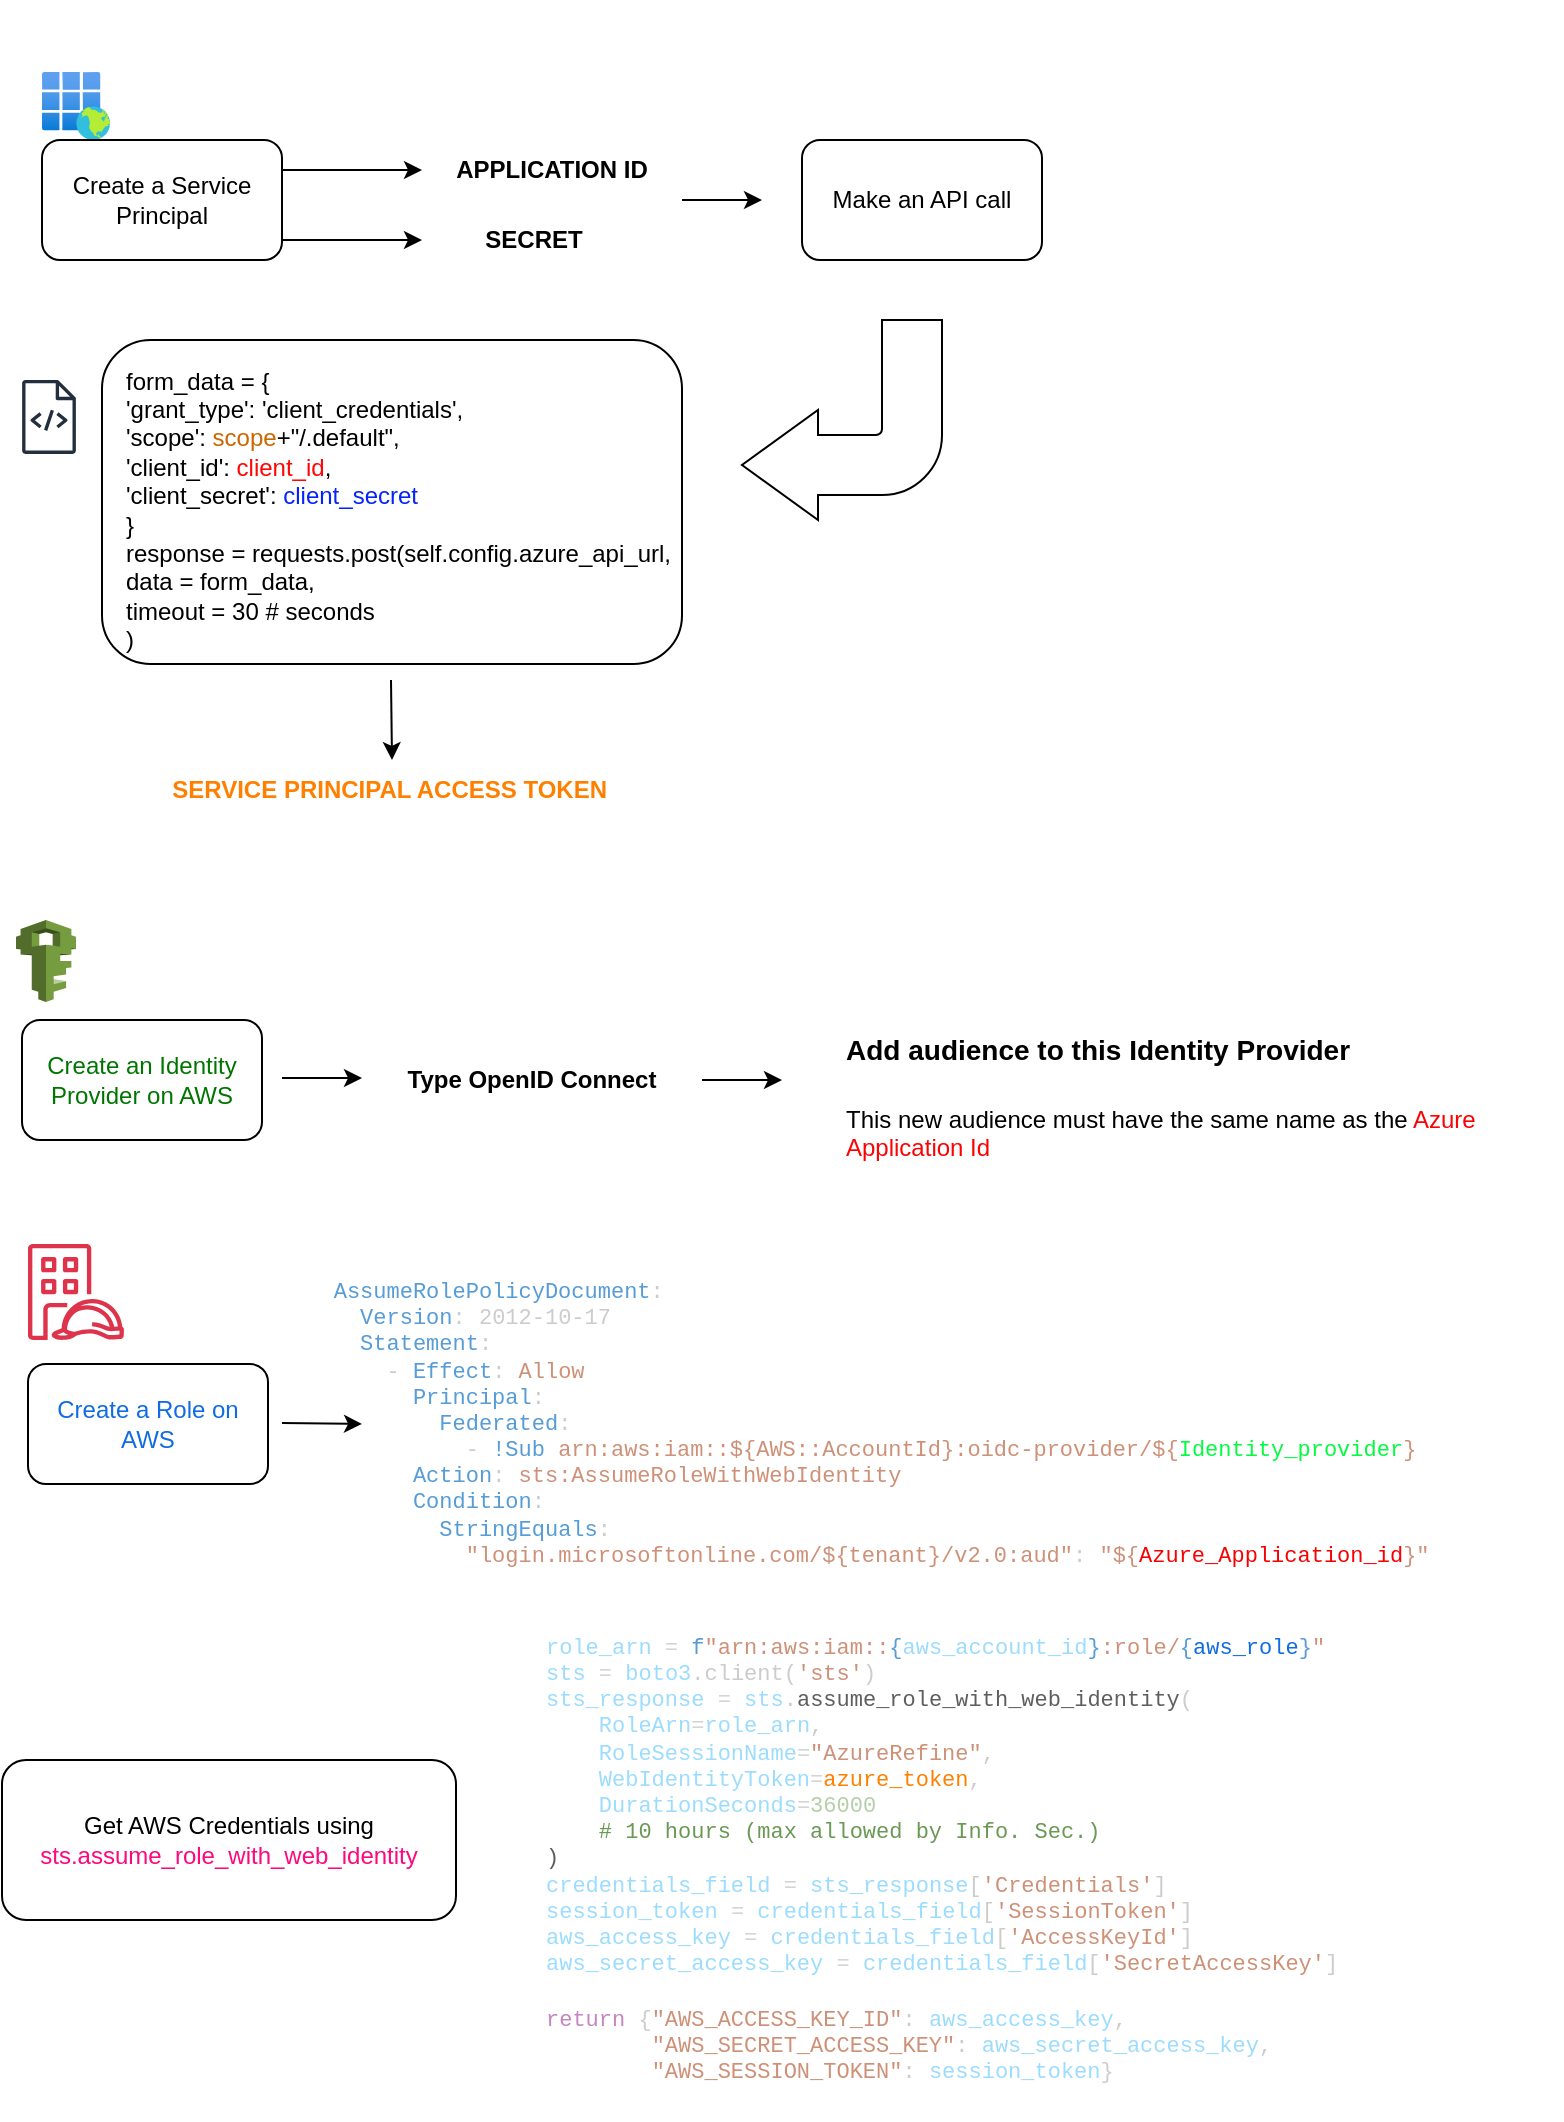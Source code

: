 <mxfile version="24.7.17">
  <diagram name="Page-1" id="rgw7u6xFR-ZV7shGWzve">
    <mxGraphModel dx="1048" dy="609" grid="1" gridSize="10" guides="1" tooltips="1" connect="1" arrows="1" fold="1" page="1" pageScale="1" pageWidth="850" pageHeight="1100" math="0" shadow="0">
      <root>
        <mxCell id="0" />
        <mxCell id="1" parent="0" />
        <mxCell id="-ZoH8AaSv6jImLgKxDBK-23" value="" style="rounded=1;whiteSpace=wrap;html=1;" vertex="1" parent="1">
          <mxGeometry x="90" y="180" width="290" height="162" as="geometry" />
        </mxCell>
        <mxCell id="-ZoH8AaSv6jImLgKxDBK-1" value="" style="image;aspect=fixed;html=1;points=[];align=center;fontSize=12;image=img/lib/azure2/identity/Enterprise_Applications.svg;" vertex="1" parent="1">
          <mxGeometry x="60" y="46" width="34" height="34" as="geometry" />
        </mxCell>
        <mxCell id="-ZoH8AaSv6jImLgKxDBK-2" value="Create a Service Principal" style="rounded=1;whiteSpace=wrap;html=1;" vertex="1" parent="1">
          <mxGeometry x="60" y="80" width="120" height="60" as="geometry" />
        </mxCell>
        <mxCell id="-ZoH8AaSv6jImLgKxDBK-4" value="" style="endArrow=classic;html=1;rounded=0;exitX=1;exitY=0.25;exitDx=0;exitDy=0;" edge="1" parent="1" source="-ZoH8AaSv6jImLgKxDBK-2">
          <mxGeometry width="50" height="50" relative="1" as="geometry">
            <mxPoint x="380" y="270" as="sourcePoint" />
            <mxPoint x="250" y="95" as="targetPoint" />
          </mxGeometry>
        </mxCell>
        <mxCell id="-ZoH8AaSv6jImLgKxDBK-5" value="" style="endArrow=classic;html=1;rounded=0;exitX=1;exitY=0.25;exitDx=0;exitDy=0;" edge="1" parent="1">
          <mxGeometry width="50" height="50" relative="1" as="geometry">
            <mxPoint x="180" y="130" as="sourcePoint" />
            <mxPoint x="250" y="130" as="targetPoint" />
          </mxGeometry>
        </mxCell>
        <mxCell id="-ZoH8AaSv6jImLgKxDBK-7" value="&lt;b&gt;APPLICATION ID&lt;/b&gt;" style="text;html=1;align=center;verticalAlign=middle;whiteSpace=wrap;rounded=0;" vertex="1" parent="1">
          <mxGeometry x="250" y="80" width="130" height="30" as="geometry" />
        </mxCell>
        <mxCell id="-ZoH8AaSv6jImLgKxDBK-8" value="&lt;b&gt;SECRET&lt;/b&gt;" style="text;html=1;align=center;verticalAlign=middle;whiteSpace=wrap;rounded=0;" vertex="1" parent="1">
          <mxGeometry x="241" y="115" width="130" height="30" as="geometry" />
        </mxCell>
        <mxCell id="-ZoH8AaSv6jImLgKxDBK-19" value="" style="sketch=0;outlineConnect=0;fontColor=#232F3E;gradientColor=none;fillColor=#232F3D;strokeColor=none;dashed=0;verticalLabelPosition=bottom;verticalAlign=top;align=center;html=1;fontSize=12;fontStyle=0;aspect=fixed;pointerEvents=1;shape=mxgraph.aws4.source_code;" vertex="1" parent="1">
          <mxGeometry x="50" y="200" width="27" height="36.95" as="geometry" />
        </mxCell>
        <mxCell id="-ZoH8AaSv6jImLgKxDBK-21" value="form_data = {&lt;br&gt;                &#39;grant_type&#39;: &#39;client_credentials&#39;,&lt;br&gt;                &#39;scope&#39;: &lt;font color=&quot;#cc6600&quot;&gt;scope&lt;/font&gt;+&quot;/.default&quot;,&lt;br&gt;                &#39;client_id&#39;: &lt;font color=&quot;#ff0505&quot;&gt;client_id&lt;/font&gt;,&lt;br&gt;                &#39;client_secret&#39;: &lt;font color=&quot;#0623f9&quot;&gt;client_secret&lt;/font&gt;&lt;br&gt;            }&lt;br&gt;            response = requests.post(self.config.azure_api_url,&lt;br&gt;                data = form_data,&lt;br&gt;                timeout = 30 # seconds&lt;br&gt;            )" style="text;html=1;align=left;verticalAlign=middle;whiteSpace=wrap;rounded=0;" vertex="1" parent="1">
          <mxGeometry x="100" y="180" width="280" height="170" as="geometry" />
        </mxCell>
        <mxCell id="-ZoH8AaSv6jImLgKxDBK-24" value="" style="html=1;shadow=0;dashed=0;align=center;verticalAlign=middle;shape=mxgraph.arrows2.bendArrow;dy=15;dx=38;notch=0;arrowHead=55;rounded=1;rotation=-180;" vertex="1" parent="1">
          <mxGeometry x="410" y="170" width="100" height="100" as="geometry" />
        </mxCell>
        <mxCell id="-ZoH8AaSv6jImLgKxDBK-25" value="Make an API call" style="rounded=1;whiteSpace=wrap;html=1;" vertex="1" parent="1">
          <mxGeometry x="440" y="80" width="120" height="60" as="geometry" />
        </mxCell>
        <mxCell id="-ZoH8AaSv6jImLgKxDBK-26" value="" style="endArrow=classic;html=1;rounded=0;exitX=1;exitY=1;exitDx=0;exitDy=0;" edge="1" parent="1" source="-ZoH8AaSv6jImLgKxDBK-7">
          <mxGeometry width="50" height="50" relative="1" as="geometry">
            <mxPoint x="360" y="150" as="sourcePoint" />
            <mxPoint x="420" y="110" as="targetPoint" />
          </mxGeometry>
        </mxCell>
        <mxCell id="-ZoH8AaSv6jImLgKxDBK-28" value="" style="endArrow=classic;html=1;rounded=0;" edge="1" parent="1">
          <mxGeometry width="50" height="50" relative="1" as="geometry">
            <mxPoint x="234.5" y="350" as="sourcePoint" />
            <mxPoint x="235" y="390" as="targetPoint" />
          </mxGeometry>
        </mxCell>
        <mxCell id="-ZoH8AaSv6jImLgKxDBK-30" value="&lt;b&gt;&lt;font color=&quot;#ff8000&quot;&gt;SERVICE PRINCIPAL ACCESS TOKEN&amp;nbsp;&lt;/font&gt;&lt;/b&gt;" style="text;html=1;align=center;verticalAlign=middle;whiteSpace=wrap;rounded=0;" vertex="1" parent="1">
          <mxGeometry x="112.5" y="390" width="245" height="30" as="geometry" />
        </mxCell>
        <mxCell id="-ZoH8AaSv6jImLgKxDBK-32" value="" style="shape=image;verticalLabelPosition=bottom;labelBackgroundColor=default;verticalAlign=top;aspect=fixed;imageAspect=0;image=https://swimburger.net/media/ppnn3pcl/azure.png;" vertex="1" parent="1">
          <mxGeometry x="730" y="10" width="60" height="60" as="geometry" />
        </mxCell>
        <mxCell id="-ZoH8AaSv6jImLgKxDBK-33" value="" style="sketch=0;outlineConnect=0;fontColor=#232F3E;gradientColor=none;fillColor=#DD344C;strokeColor=none;dashed=0;verticalLabelPosition=bottom;verticalAlign=top;align=center;html=1;fontSize=12;fontStyle=0;aspect=fixed;pointerEvents=1;shape=mxgraph.aws4.identity_access_management_iam_roles_anywhere;" vertex="1" parent="1">
          <mxGeometry x="53" y="632" width="48" height="48" as="geometry" />
        </mxCell>
        <mxCell id="-ZoH8AaSv6jImLgKxDBK-34" value="&lt;font color=&quot;#106ce3&quot;&gt;Create a Role on AWS&lt;/font&gt;" style="rounded=1;whiteSpace=wrap;html=1;" vertex="1" parent="1">
          <mxGeometry x="53" y="692" width="120" height="60" as="geometry" />
        </mxCell>
        <mxCell id="-ZoH8AaSv6jImLgKxDBK-35" value="" style="endArrow=classic;html=1;rounded=0;exitX=1;exitY=0.25;exitDx=0;exitDy=0;" edge="1" parent="1">
          <mxGeometry width="50" height="50" relative="1" as="geometry">
            <mxPoint x="180" y="721.52" as="sourcePoint" />
            <mxPoint x="220" y="722" as="targetPoint" />
          </mxGeometry>
        </mxCell>
        <mxCell id="-ZoH8AaSv6jImLgKxDBK-38" value="&lt;div style=&quot;color: rgb(204, 204, 204); font-family: Consolas, &amp;quot;Courier New&amp;quot;, monospace; text-align: left; white-space: pre; font-size: 11px;&quot;&gt;&lt;font style=&quot;font-size: 11px;&quot;&gt;&amp;nbsp; &amp;nbsp; &amp;nbsp; &lt;span style=&quot;color: rgb(86, 156, 214);&quot;&gt;AssumeRolePolicyDocument&lt;/span&gt;:&lt;/font&gt;&lt;/div&gt;&lt;div style=&quot;color: rgb(204, 204, 204); font-family: Consolas, &amp;quot;Courier New&amp;quot;, monospace; text-align: left; white-space: pre; font-size: 11px;&quot;&gt;&lt;font style=&quot;font-size: 11px;&quot;&gt;&amp;nbsp; &amp;nbsp; &amp;nbsp; &amp;nbsp; &lt;span style=&quot;color: rgb(86, 156, 214);&quot;&gt;Version&lt;/span&gt;: 2012-10-17&lt;/font&gt;&lt;/div&gt;&lt;div style=&quot;color: rgb(204, 204, 204); font-family: Consolas, &amp;quot;Courier New&amp;quot;, monospace; text-align: left; white-space: pre; font-size: 11px;&quot;&gt;&lt;font style=&quot;font-size: 11px;&quot;&gt;&amp;nbsp; &amp;nbsp; &amp;nbsp; &amp;nbsp; &lt;span style=&quot;color: rgb(86, 156, 214);&quot;&gt;Statement&lt;/span&gt;:&lt;/font&gt;&lt;/div&gt;&lt;div style=&quot;color: rgb(204, 204, 204); font-family: Consolas, &amp;quot;Courier New&amp;quot;, monospace; text-align: left; white-space: pre; font-size: 11px;&quot;&gt;&lt;font style=&quot;font-size: 11px;&quot;&gt;&amp;nbsp; &amp;nbsp; &amp;nbsp; &amp;nbsp; &amp;nbsp; - &lt;span style=&quot;color: rgb(86, 156, 214);&quot;&gt;Effect&lt;/span&gt;: &lt;span style=&quot;color: rgb(206, 145, 120);&quot;&gt;Allow&lt;/span&gt;&lt;/font&gt;&lt;/div&gt;&lt;div style=&quot;color: rgb(204, 204, 204); font-family: Consolas, &amp;quot;Courier New&amp;quot;, monospace; text-align: left; white-space: pre; font-size: 11px;&quot;&gt;&lt;font style=&quot;font-size: 11px;&quot;&gt;&amp;nbsp; &amp;nbsp; &amp;nbsp; &amp;nbsp; &amp;nbsp; &amp;nbsp; &lt;span style=&quot;color: rgb(86, 156, 214);&quot;&gt;Principal&lt;/span&gt;:&lt;/font&gt;&lt;/div&gt;&lt;div style=&quot;color: rgb(204, 204, 204); font-family: Consolas, &amp;quot;Courier New&amp;quot;, monospace; text-align: left; white-space: pre; font-size: 11px;&quot;&gt;&lt;font style=&quot;font-size: 11px;&quot;&gt;&amp;nbsp; &amp;nbsp; &amp;nbsp; &amp;nbsp; &amp;nbsp; &amp;nbsp; &amp;nbsp; &lt;span style=&quot;color: rgb(86, 156, 214);&quot;&gt;Federated&lt;/span&gt;:&lt;/font&gt;&lt;/div&gt;&lt;div style=&quot;font-family: Consolas, &amp;quot;Courier New&amp;quot;, monospace; text-align: left; white-space: pre; font-size: 11px;&quot;&gt;&lt;font style=&quot;font-size: 11px;&quot;&gt;&lt;font color=&quot;#cccccc&quot;&gt;&amp;nbsp; &amp;nbsp; &amp;nbsp; &amp;nbsp; &amp;nbsp; &amp;nbsp; &amp;nbsp; &amp;nbsp; - &lt;/font&gt;&lt;span style=&quot;color: rgb(86, 156, 214);&quot;&gt;!Sub&lt;/span&gt;&lt;font color=&quot;#cccccc&quot;&gt; &lt;/font&gt;&lt;span style=&quot;color: rgb(206, 145, 120);&quot;&gt;arn:aws:iam::${AWS::AccountId}:oidc-provider/${&lt;/span&gt;&lt;font color=&quot;#05fa42&quot;&gt;Identity_provider&lt;/font&gt;&lt;span style=&quot;color: rgb(206, 145, 120);&quot;&gt;}&lt;/span&gt;&lt;/font&gt;&lt;/div&gt;&lt;div style=&quot;color: rgb(204, 204, 204); font-family: Consolas, &amp;quot;Courier New&amp;quot;, monospace; text-align: left; white-space: pre; font-size: 11px;&quot;&gt;&lt;font style=&quot;font-size: 11px;&quot;&gt;&amp;nbsp; &amp;nbsp; &amp;nbsp; &amp;nbsp; &amp;nbsp; &amp;nbsp; &lt;span style=&quot;color: rgb(86, 156, 214);&quot;&gt;Action&lt;/span&gt;: &lt;span style=&quot;color: rgb(206, 145, 120);&quot;&gt;sts:AssumeRoleWithWebIdentity&lt;/span&gt;&lt;/font&gt;&lt;/div&gt;&lt;div style=&quot;color: rgb(204, 204, 204); font-family: Consolas, &amp;quot;Courier New&amp;quot;, monospace; text-align: left; white-space: pre; font-size: 11px;&quot;&gt;&lt;font style=&quot;font-size: 11px;&quot;&gt;&amp;nbsp; &amp;nbsp; &amp;nbsp; &amp;nbsp; &amp;nbsp; &amp;nbsp; &lt;span style=&quot;color: rgb(86, 156, 214);&quot;&gt;Condition&lt;/span&gt;:&lt;/font&gt;&lt;/div&gt;&lt;div style=&quot;color: rgb(204, 204, 204); font-family: Consolas, &amp;quot;Courier New&amp;quot;, monospace; text-align: left; white-space: pre; font-size: 11px;&quot;&gt;&lt;font style=&quot;font-size: 11px;&quot;&gt;&amp;nbsp; &amp;nbsp; &amp;nbsp; &amp;nbsp; &amp;nbsp; &amp;nbsp; &amp;nbsp; &lt;span style=&quot;color: rgb(86, 156, 214);&quot;&gt;StringEquals&lt;/span&gt;:&lt;/font&gt;&lt;/div&gt;&lt;div style=&quot;font-family: Consolas, &amp;quot;Courier New&amp;quot;, monospace; text-align: left; white-space: pre; font-size: 11px;&quot;&gt;&lt;font style=&quot;font-size: 11px;&quot;&gt;&lt;font color=&quot;#cccccc&quot;&gt;&amp;nbsp; &amp;nbsp; &amp;nbsp; &amp;nbsp; &amp;nbsp; &amp;nbsp; &amp;nbsp; &amp;nbsp; &lt;/font&gt;&lt;span style=&quot;color: rgb(206, 145, 120);&quot;&gt;&quot;login.microsoftonline.com/${tenant}/v2.0:aud&quot;&lt;/span&gt;&lt;font color=&quot;#cccccc&quot;&gt;: &lt;/font&gt;&lt;span style=&quot;color: rgb(206, 145, 120);&quot;&gt;&quot;${&lt;/span&gt;&lt;font color=&quot;#f70202&quot;&gt;Azure_Application_id&lt;/font&gt;&lt;span style=&quot;color: rgb(206, 145, 120);&quot;&gt;}&quot;&lt;/span&gt;&lt;/font&gt;&lt;/div&gt;" style="text;html=1;align=center;verticalAlign=middle;whiteSpace=wrap;rounded=0;" vertex="1" parent="1">
          <mxGeometry x="155" y="617" width="610" height="210" as="geometry" />
        </mxCell>
        <mxCell id="-ZoH8AaSv6jImLgKxDBK-41" value="&lt;font color=&quot;#007600&quot;&gt;Create an Identity Provider on AWS&lt;/font&gt;" style="rounded=1;whiteSpace=wrap;html=1;" vertex="1" parent="1">
          <mxGeometry x="50" y="520" width="120" height="60" as="geometry" />
        </mxCell>
        <mxCell id="-ZoH8AaSv6jImLgKxDBK-42" value="" style="outlineConnect=0;dashed=0;verticalLabelPosition=bottom;verticalAlign=top;align=center;html=1;shape=mxgraph.aws3.iam;fillColor=#759C3E;gradientColor=none;" vertex="1" parent="1">
          <mxGeometry x="47" y="470" width="30" height="41" as="geometry" />
        </mxCell>
        <mxCell id="-ZoH8AaSv6jImLgKxDBK-45" value="" style="endArrow=classic;html=1;rounded=0;exitX=1;exitY=1;exitDx=0;exitDy=0;" edge="1" parent="1">
          <mxGeometry width="50" height="50" relative="1" as="geometry">
            <mxPoint x="180" y="549" as="sourcePoint" />
            <mxPoint x="220" y="549" as="targetPoint" />
          </mxGeometry>
        </mxCell>
        <mxCell id="-ZoH8AaSv6jImLgKxDBK-46" value="&lt;b&gt;Type OpenID Connect&lt;/b&gt;" style="text;html=1;align=center;verticalAlign=middle;whiteSpace=wrap;rounded=0;" vertex="1" parent="1">
          <mxGeometry x="230" y="535" width="150" height="30" as="geometry" />
        </mxCell>
        <mxCell id="-ZoH8AaSv6jImLgKxDBK-47" value="" style="endArrow=classic;html=1;rounded=0;exitX=1;exitY=1;exitDx=0;exitDy=0;" edge="1" parent="1">
          <mxGeometry width="50" height="50" relative="1" as="geometry">
            <mxPoint x="390" y="550" as="sourcePoint" />
            <mxPoint x="430" y="550" as="targetPoint" />
          </mxGeometry>
        </mxCell>
        <mxCell id="-ZoH8AaSv6jImLgKxDBK-49" value="&lt;h1 style=&quot;margin-top: 0px;&quot;&gt;&lt;font style=&quot;font-size: 14px;&quot;&gt;Add audience to this Identity Provider&lt;/font&gt;&lt;br&gt;&lt;/h1&gt;&lt;p&gt;This new audience must have the same name as the &lt;font color=&quot;#fc0303&quot;&gt;Azure Application Id&lt;/font&gt;&lt;br&gt;&lt;/p&gt;" style="text;html=1;whiteSpace=wrap;overflow=hidden;rounded=0;" vertex="1" parent="1">
          <mxGeometry x="460" y="511" width="360" height="120" as="geometry" />
        </mxCell>
        <mxCell id="-ZoH8AaSv6jImLgKxDBK-50" value="" style="shape=image;verticalLabelPosition=bottom;labelBackgroundColor=default;verticalAlign=top;aspect=fixed;imageAspect=0;image=https://www.pngplay.com/wp-content/uploads/3/Amazon-Web-Services-AWS-Logo-Transparent-PNG.png;" vertex="1" parent="1">
          <mxGeometry x="670" y="390" width="120" height="72" as="geometry" />
        </mxCell>
        <mxCell id="-ZoH8AaSv6jImLgKxDBK-51" value="&lt;div style=&quot;&quot;&gt;&lt;span style=&quot;background-color: initial;&quot;&gt;Get AWS Credentials using &lt;font color=&quot;#fd087e&quot;&gt;sts.assume_role_with_web_identity&lt;/font&gt;&lt;/span&gt;&lt;/div&gt;" style="rounded=1;whiteSpace=wrap;html=1;align=center;" vertex="1" parent="1">
          <mxGeometry x="40" y="890" width="227" height="80" as="geometry" />
        </mxCell>
        <mxCell id="-ZoH8AaSv6jImLgKxDBK-56" value="&lt;div style=&quot;font-family: Consolas, &amp;quot;Courier New&amp;quot;, monospace; white-space: pre; font-size: 11px;&quot;&gt;&lt;font style=&quot;font-size: 11px;&quot;&gt;&lt;span style=&quot;color: rgb(156, 220, 254);&quot;&gt;role_arn&lt;/span&gt;&lt;font color=&quot;#cccccc&quot;&gt; &lt;/font&gt;&lt;span style=&quot;color: rgb(212, 212, 212);&quot;&gt;=&lt;/span&gt;&lt;font color=&quot;#cccccc&quot;&gt; &lt;/font&gt;&lt;span style=&quot;color: rgb(86, 156, 214);&quot;&gt;f&lt;/span&gt;&lt;span style=&quot;color: rgb(206, 145, 120);&quot;&gt;&quot;arn:aws:iam::&lt;/span&gt;&lt;span style=&quot;color: rgb(86, 156, 214);&quot;&gt;{&lt;/span&gt;&lt;span style=&quot;color: rgb(156, 220, 254);&quot;&gt;aws_account_id&lt;/span&gt;&lt;span style=&quot;color: rgb(86, 156, 214);&quot;&gt;}&lt;/span&gt;&lt;span style=&quot;color: rgb(206, 145, 120);&quot;&gt;:role/&lt;/span&gt;&lt;span style=&quot;color: rgb(86, 156, 214);&quot;&gt;{&lt;/span&gt;&lt;font color=&quot;#106ce3&quot;&gt;aws_role&lt;/font&gt;&lt;span style=&quot;color: rgb(86, 156, 214);&quot;&gt;}&lt;/span&gt;&lt;span style=&quot;color: rgb(206, 145, 120);&quot;&gt;&quot;&lt;/span&gt;&lt;/font&gt;&lt;/div&gt;&lt;div style=&quot;color: rgb(204, 204, 204); font-family: Consolas, &amp;quot;Courier New&amp;quot;, monospace; white-space: pre; font-size: 11px;&quot;&gt;&lt;font style=&quot;font-size: 11px;&quot;&gt;&lt;span style=&quot;color: rgb(156, 220, 254);&quot;&gt;sts&lt;/span&gt; &lt;span style=&quot;color: rgb(212, 212, 212);&quot;&gt;=&lt;/span&gt; &lt;span style=&quot;color: rgb(156, 220, 254);&quot;&gt;boto3&lt;/span&gt;.client(&lt;span style=&quot;color: rgb(206, 145, 120);&quot;&gt;&#39;sts&#39;&lt;/span&gt;)&lt;/font&gt;&lt;/div&gt;&lt;div style=&quot;font-family: Consolas, &amp;quot;Courier New&amp;quot;, monospace; white-space: pre; font-size: 11px;&quot;&gt;&lt;font style=&quot;font-size: 11px;&quot;&gt;&lt;span style=&quot;color: rgb(156, 220, 254);&quot;&gt;sts_response&lt;/span&gt;&lt;font color=&quot;#cccccc&quot;&gt; &lt;/font&gt;&lt;span style=&quot;color: rgb(212, 212, 212);&quot;&gt;=&lt;/span&gt;&lt;font color=&quot;#cccccc&quot;&gt; &lt;/font&gt;&lt;span style=&quot;color: rgb(156, 220, 254);&quot;&gt;sts&lt;/span&gt;&lt;font color=&quot;#cccccc&quot;&gt;.&lt;/font&gt;&lt;font color=&quot;#5e5e5e&quot;&gt;assume_role_with_web_identity&lt;/font&gt;&lt;font color=&quot;#cccccc&quot;&gt;(&lt;/font&gt;&lt;/font&gt;&lt;/div&gt;&lt;div style=&quot;color: rgb(204, 204, 204); font-family: Consolas, &amp;quot;Courier New&amp;quot;, monospace; white-space: pre; font-size: 11px;&quot;&gt;&lt;font style=&quot;font-size: 11px;&quot;&gt;&amp;nbsp; &amp;nbsp; &lt;span style=&quot;color: rgb(156, 220, 254);&quot;&gt;RoleArn&lt;/span&gt;&lt;span style=&quot;color: rgb(212, 212, 212);&quot;&gt;=&lt;/span&gt;&lt;span style=&quot;color: rgb(156, 220, 254);&quot;&gt;role_arn&lt;/span&gt;,&lt;/font&gt;&lt;/div&gt;&lt;div style=&quot;color: rgb(204, 204, 204); font-family: Consolas, &amp;quot;Courier New&amp;quot;, monospace; white-space: pre; font-size: 11px;&quot;&gt;&lt;font style=&quot;font-size: 11px;&quot;&gt;&amp;nbsp; &amp;nbsp; &lt;span style=&quot;color: rgb(156, 220, 254);&quot;&gt;RoleSessionName&lt;/span&gt;&lt;span style=&quot;color: rgb(212, 212, 212);&quot;&gt;=&lt;/span&gt;&lt;span style=&quot;color: rgb(206, 145, 120);&quot;&gt;&quot;AzureRefine&quot;&lt;/span&gt;,&lt;/font&gt;&lt;/div&gt;&lt;div style=&quot;font-family: Consolas, &amp;quot;Courier New&amp;quot;, monospace; white-space: pre; font-size: 11px;&quot;&gt;&lt;font style=&quot;font-size: 11px;&quot;&gt;&lt;font color=&quot;#cccccc&quot;&gt;&amp;nbsp; &amp;nbsp; &lt;/font&gt;&lt;span style=&quot;color: rgb(156, 220, 254);&quot;&gt;WebIdentityToken&lt;/span&gt;&lt;span style=&quot;color: rgb(212, 212, 212);&quot;&gt;=&lt;/span&gt;&lt;font color=&quot;#ff8000&quot;&gt;azure_token&lt;/font&gt;&lt;font color=&quot;#cccccc&quot;&gt;,&lt;/font&gt;&lt;/font&gt;&lt;/div&gt;&lt;div style=&quot;color: rgb(204, 204, 204); font-family: Consolas, &amp;quot;Courier New&amp;quot;, monospace; white-space: pre; font-size: 11px;&quot;&gt;&lt;font style=&quot;font-size: 11px;&quot;&gt;&amp;nbsp; &amp;nbsp; &lt;span style=&quot;color: rgb(156, 220, 254);&quot;&gt;DurationSeconds&lt;/span&gt;&lt;span style=&quot;color: rgb(212, 212, 212);&quot;&gt;=&lt;/span&gt;&lt;span style=&quot;color: rgb(181, 206, 168);&quot;&gt;36000&lt;/span&gt; &amp;nbsp; &amp;nbsp; &amp;nbsp; &lt;/font&gt;&lt;/div&gt;&lt;div style=&quot;color: rgb(204, 204, 204); font-family: Consolas, &amp;quot;Courier New&amp;quot;, monospace; white-space: pre; font-size: 11px;&quot;&gt;&lt;font style=&quot;font-size: 11px;&quot;&gt;&amp;nbsp; &amp;nbsp; &lt;span style=&quot;color: rgb(106, 153, 85);&quot;&gt;# 10 hours (max allowed by Info. Sec.)&lt;/span&gt;&lt;/font&gt;&lt;/div&gt;&lt;div style=&quot;font-family: Consolas, &amp;quot;Courier New&amp;quot;, monospace; white-space: pre; font-size: 11px;&quot;&gt;&lt;font color=&quot;#5c5c5c&quot; style=&quot;font-size: 11px;&quot;&gt;)&lt;/font&gt;&lt;/div&gt;&lt;div style=&quot;color: rgb(204, 204, 204); font-family: Consolas, &amp;quot;Courier New&amp;quot;, monospace; white-space: pre; font-size: 11px;&quot;&gt;&lt;font style=&quot;font-size: 11px;&quot;&gt;&lt;span style=&quot;color: rgb(156, 220, 254);&quot;&gt;credentials_field&lt;/span&gt; &lt;span style=&quot;color: rgb(212, 212, 212);&quot;&gt;=&lt;/span&gt; &lt;span style=&quot;color: rgb(156, 220, 254);&quot;&gt;sts_response&lt;/span&gt;[&lt;span style=&quot;color: rgb(206, 145, 120);&quot;&gt;&#39;Credentials&#39;&lt;/span&gt;]&lt;/font&gt;&lt;/div&gt;&lt;div style=&quot;color: rgb(204, 204, 204); font-family: Consolas, &amp;quot;Courier New&amp;quot;, monospace; white-space: pre; font-size: 11px;&quot;&gt;&lt;font style=&quot;font-size: 11px;&quot;&gt;&lt;span style=&quot;color: rgb(156, 220, 254);&quot;&gt;session_token&lt;/span&gt; &lt;span style=&quot;color: rgb(212, 212, 212);&quot;&gt;=&lt;/span&gt; &lt;span style=&quot;color: rgb(156, 220, 254);&quot;&gt;credentials_field&lt;/span&gt;[&lt;span style=&quot;color: rgb(206, 145, 120);&quot;&gt;&#39;SessionToken&#39;&lt;/span&gt;]&lt;/font&gt;&lt;/div&gt;&lt;div style=&quot;color: rgb(204, 204, 204); font-family: Consolas, &amp;quot;Courier New&amp;quot;, monospace; white-space: pre; font-size: 11px;&quot;&gt;&lt;font style=&quot;font-size: 11px;&quot;&gt;&lt;span style=&quot;color: rgb(156, 220, 254);&quot;&gt;aws_access_key&lt;/span&gt; &lt;span style=&quot;color: rgb(212, 212, 212);&quot;&gt;=&lt;/span&gt; &lt;span style=&quot;color: rgb(156, 220, 254);&quot;&gt;credentials_field&lt;/span&gt;[&lt;span style=&quot;color: rgb(206, 145, 120);&quot;&gt;&#39;AccessKeyId&#39;&lt;/span&gt;]&lt;/font&gt;&lt;/div&gt;&lt;div style=&quot;color: rgb(204, 204, 204); font-family: Consolas, &amp;quot;Courier New&amp;quot;, monospace; white-space: pre; font-size: 11px;&quot;&gt;&lt;font style=&quot;font-size: 11px;&quot;&gt;&lt;span style=&quot;color: rgb(156, 220, 254);&quot;&gt;aws_secret_access_key&lt;/span&gt; &lt;span style=&quot;color: rgb(212, 212, 212);&quot;&gt;=&lt;/span&gt; &lt;span style=&quot;color: rgb(156, 220, 254);&quot;&gt;credentials_field&lt;/span&gt;[&lt;span style=&quot;color: rgb(206, 145, 120);&quot;&gt;&#39;SecretAccessKey&#39;&lt;/span&gt;]&lt;/font&gt;&lt;/div&gt;&lt;font style=&quot;font-size: 11px;&quot;&gt;&lt;br style=&quot;color: rgb(204, 204, 204); font-family: Consolas, &amp;quot;Courier New&amp;quot;, monospace; white-space: pre;&quot;&gt;&lt;/font&gt;&lt;div style=&quot;color: rgb(204, 204, 204); font-family: Consolas, &amp;quot;Courier New&amp;quot;, monospace; white-space: pre; font-size: 11px;&quot;&gt;&lt;font style=&quot;font-size: 11px;&quot;&gt;&lt;span style=&quot;color: rgb(197, 134, 192);&quot;&gt;return&lt;/span&gt; {&lt;span style=&quot;color: rgb(206, 145, 120);&quot;&gt;&quot;AWS_ACCESS_KEY_ID&quot;&lt;/span&gt;: &lt;span style=&quot;color: rgb(156, 220, 254);&quot;&gt;aws_access_key&lt;/span&gt;,&lt;/font&gt;&lt;/div&gt;&lt;div style=&quot;color: rgb(204, 204, 204); font-family: Consolas, &amp;quot;Courier New&amp;quot;, monospace; white-space: pre; font-size: 11px;&quot;&gt;&lt;font style=&quot;font-size: 11px;&quot;&gt;&amp;nbsp; &amp;nbsp; &amp;nbsp; &amp;nbsp; &lt;span style=&quot;color: rgb(206, 145, 120);&quot;&gt;&quot;AWS_SECRET_ACCESS_KEY&quot;&lt;/span&gt;: &lt;span style=&quot;color: rgb(156, 220, 254);&quot;&gt;aws_secret_access_key&lt;/span&gt;,&lt;/font&gt;&lt;/div&gt;&lt;div style=&quot;color: rgb(204, 204, 204); font-family: Consolas, &amp;quot;Courier New&amp;quot;, monospace; white-space: pre; font-size: 11px;&quot;&gt;&lt;font style=&quot;font-size: 11px;&quot;&gt;&amp;nbsp; &amp;nbsp; &amp;nbsp; &amp;nbsp; &lt;span style=&quot;color: rgb(206, 145, 120);&quot;&gt;&quot;AWS_SESSION_TOKEN&quot;&lt;/span&gt;: &lt;span style=&quot;color: rgb(156, 220, 254);&quot;&gt;session_token&lt;/span&gt;}&lt;/font&gt;&lt;/div&gt;" style="text;html=1;align=left;verticalAlign=middle;whiteSpace=wrap;rounded=0;" vertex="1" parent="1">
          <mxGeometry x="310" y="810" width="440" height="260" as="geometry" />
        </mxCell>
      </root>
    </mxGraphModel>
  </diagram>
</mxfile>

